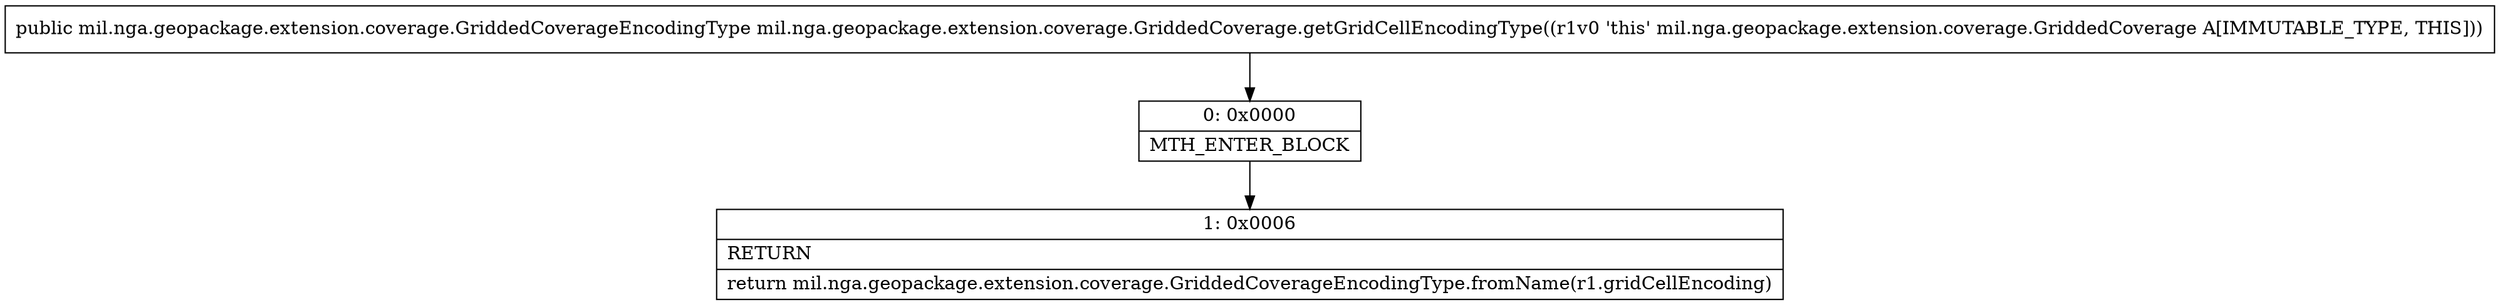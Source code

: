 digraph "CFG formil.nga.geopackage.extension.coverage.GriddedCoverage.getGridCellEncodingType()Lmil\/nga\/geopackage\/extension\/coverage\/GriddedCoverageEncodingType;" {
Node_0 [shape=record,label="{0\:\ 0x0000|MTH_ENTER_BLOCK\l}"];
Node_1 [shape=record,label="{1\:\ 0x0006|RETURN\l|return mil.nga.geopackage.extension.coverage.GriddedCoverageEncodingType.fromName(r1.gridCellEncoding)\l}"];
MethodNode[shape=record,label="{public mil.nga.geopackage.extension.coverage.GriddedCoverageEncodingType mil.nga.geopackage.extension.coverage.GriddedCoverage.getGridCellEncodingType((r1v0 'this' mil.nga.geopackage.extension.coverage.GriddedCoverage A[IMMUTABLE_TYPE, THIS])) }"];
MethodNode -> Node_0;
Node_0 -> Node_1;
}

